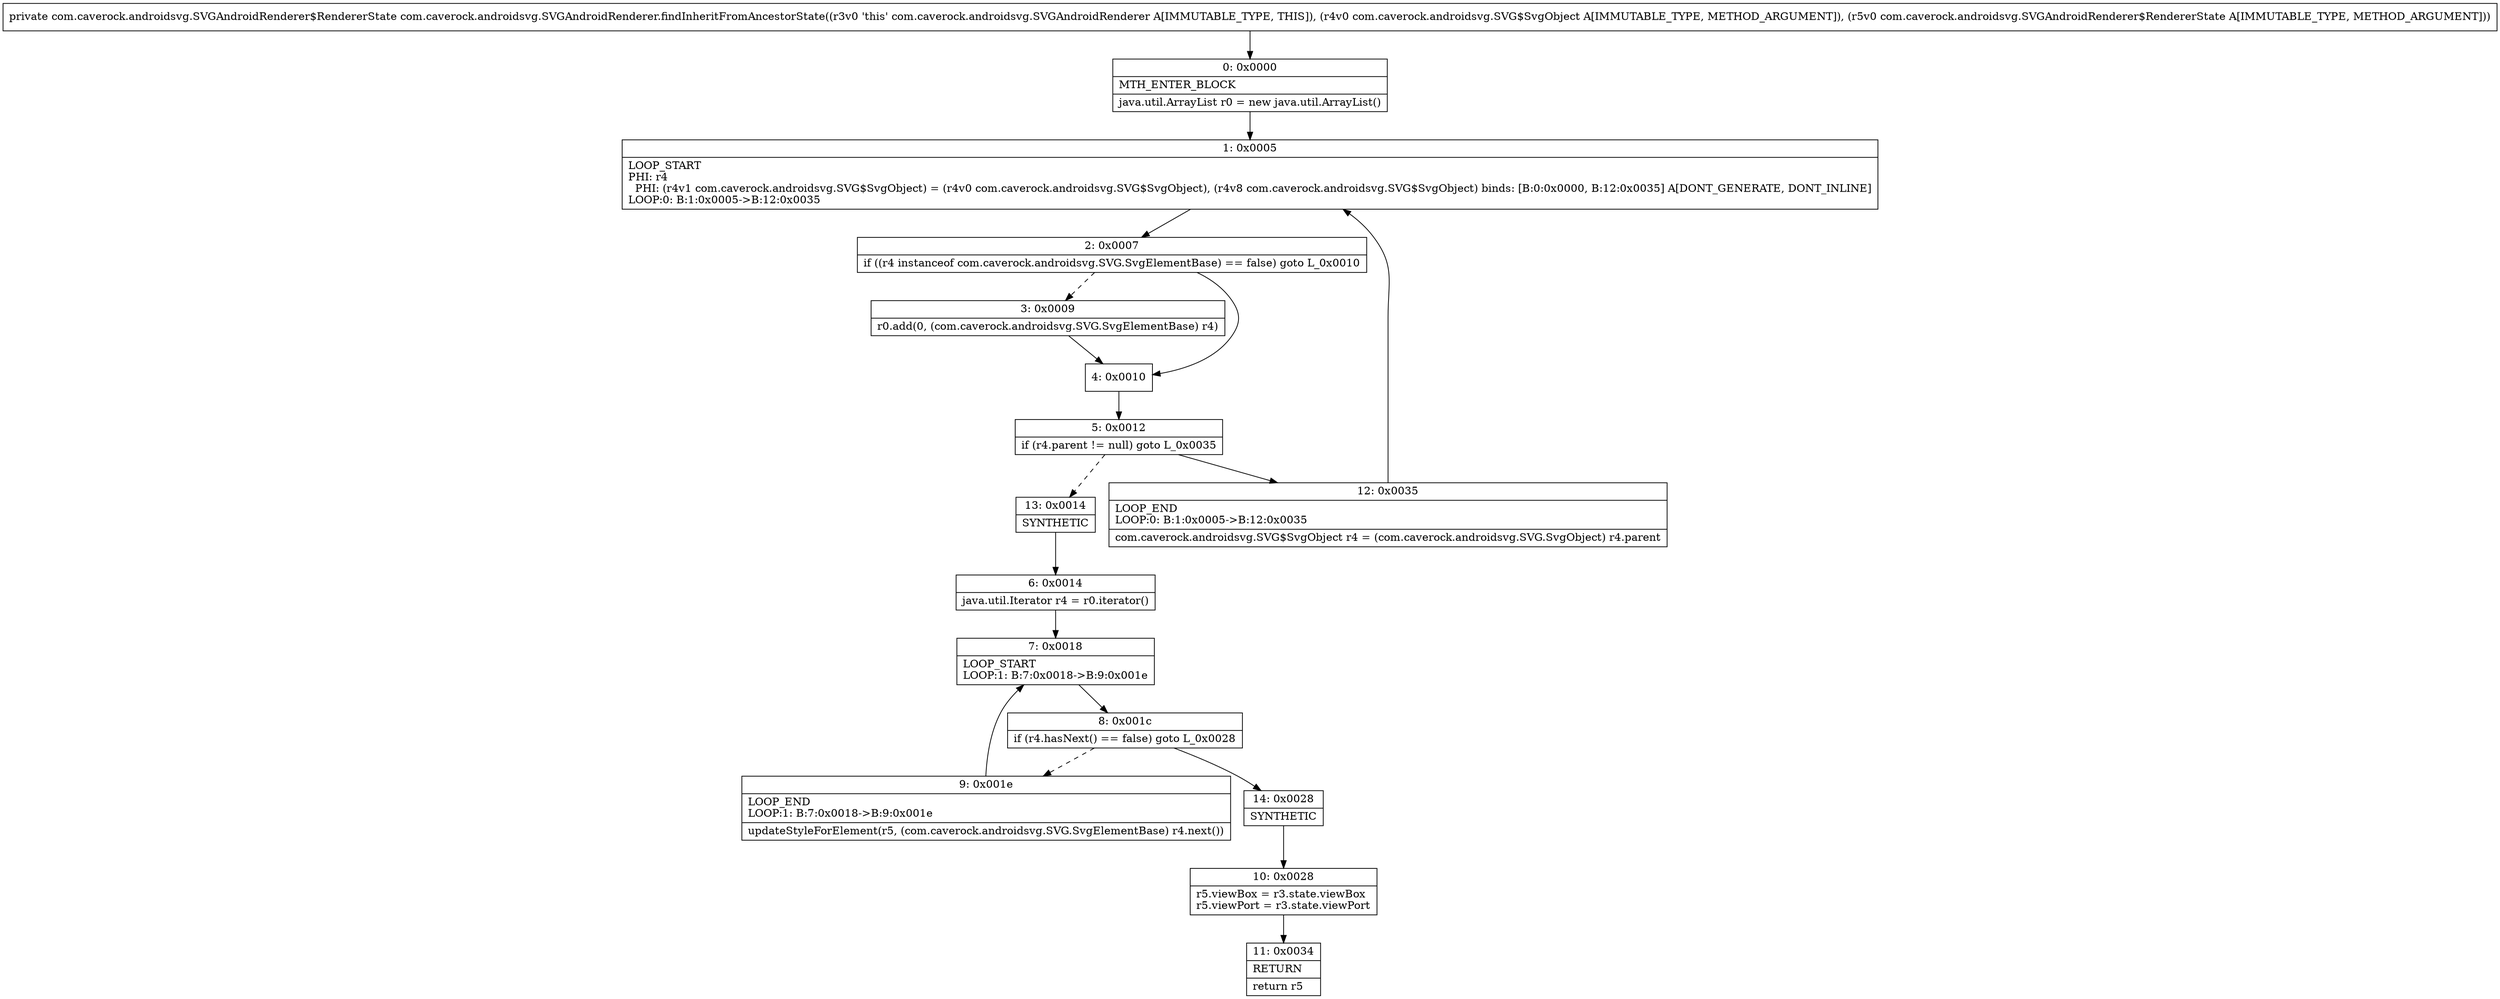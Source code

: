 digraph "CFG forcom.caverock.androidsvg.SVGAndroidRenderer.findInheritFromAncestorState(Lcom\/caverock\/androidsvg\/SVG$SvgObject;Lcom\/caverock\/androidsvg\/SVGAndroidRenderer$RendererState;)Lcom\/caverock\/androidsvg\/SVGAndroidRenderer$RendererState;" {
Node_0 [shape=record,label="{0\:\ 0x0000|MTH_ENTER_BLOCK\l|java.util.ArrayList r0 = new java.util.ArrayList()\l}"];
Node_1 [shape=record,label="{1\:\ 0x0005|LOOP_START\lPHI: r4 \l  PHI: (r4v1 com.caverock.androidsvg.SVG$SvgObject) = (r4v0 com.caverock.androidsvg.SVG$SvgObject), (r4v8 com.caverock.androidsvg.SVG$SvgObject) binds: [B:0:0x0000, B:12:0x0035] A[DONT_GENERATE, DONT_INLINE]\lLOOP:0: B:1:0x0005\-\>B:12:0x0035\l}"];
Node_2 [shape=record,label="{2\:\ 0x0007|if ((r4 instanceof com.caverock.androidsvg.SVG.SvgElementBase) == false) goto L_0x0010\l}"];
Node_3 [shape=record,label="{3\:\ 0x0009|r0.add(0, (com.caverock.androidsvg.SVG.SvgElementBase) r4)\l}"];
Node_4 [shape=record,label="{4\:\ 0x0010}"];
Node_5 [shape=record,label="{5\:\ 0x0012|if (r4.parent != null) goto L_0x0035\l}"];
Node_6 [shape=record,label="{6\:\ 0x0014|java.util.Iterator r4 = r0.iterator()\l}"];
Node_7 [shape=record,label="{7\:\ 0x0018|LOOP_START\lLOOP:1: B:7:0x0018\-\>B:9:0x001e\l}"];
Node_8 [shape=record,label="{8\:\ 0x001c|if (r4.hasNext() == false) goto L_0x0028\l}"];
Node_9 [shape=record,label="{9\:\ 0x001e|LOOP_END\lLOOP:1: B:7:0x0018\-\>B:9:0x001e\l|updateStyleForElement(r5, (com.caverock.androidsvg.SVG.SvgElementBase) r4.next())\l}"];
Node_10 [shape=record,label="{10\:\ 0x0028|r5.viewBox = r3.state.viewBox\lr5.viewPort = r3.state.viewPort\l}"];
Node_11 [shape=record,label="{11\:\ 0x0034|RETURN\l|return r5\l}"];
Node_12 [shape=record,label="{12\:\ 0x0035|LOOP_END\lLOOP:0: B:1:0x0005\-\>B:12:0x0035\l|com.caverock.androidsvg.SVG$SvgObject r4 = (com.caverock.androidsvg.SVG.SvgObject) r4.parent\l}"];
Node_13 [shape=record,label="{13\:\ 0x0014|SYNTHETIC\l}"];
Node_14 [shape=record,label="{14\:\ 0x0028|SYNTHETIC\l}"];
MethodNode[shape=record,label="{private com.caverock.androidsvg.SVGAndroidRenderer$RendererState com.caverock.androidsvg.SVGAndroidRenderer.findInheritFromAncestorState((r3v0 'this' com.caverock.androidsvg.SVGAndroidRenderer A[IMMUTABLE_TYPE, THIS]), (r4v0 com.caverock.androidsvg.SVG$SvgObject A[IMMUTABLE_TYPE, METHOD_ARGUMENT]), (r5v0 com.caverock.androidsvg.SVGAndroidRenderer$RendererState A[IMMUTABLE_TYPE, METHOD_ARGUMENT])) }"];
MethodNode -> Node_0;
Node_0 -> Node_1;
Node_1 -> Node_2;
Node_2 -> Node_3[style=dashed];
Node_2 -> Node_4;
Node_3 -> Node_4;
Node_4 -> Node_5;
Node_5 -> Node_12;
Node_5 -> Node_13[style=dashed];
Node_6 -> Node_7;
Node_7 -> Node_8;
Node_8 -> Node_9[style=dashed];
Node_8 -> Node_14;
Node_9 -> Node_7;
Node_10 -> Node_11;
Node_12 -> Node_1;
Node_13 -> Node_6;
Node_14 -> Node_10;
}

